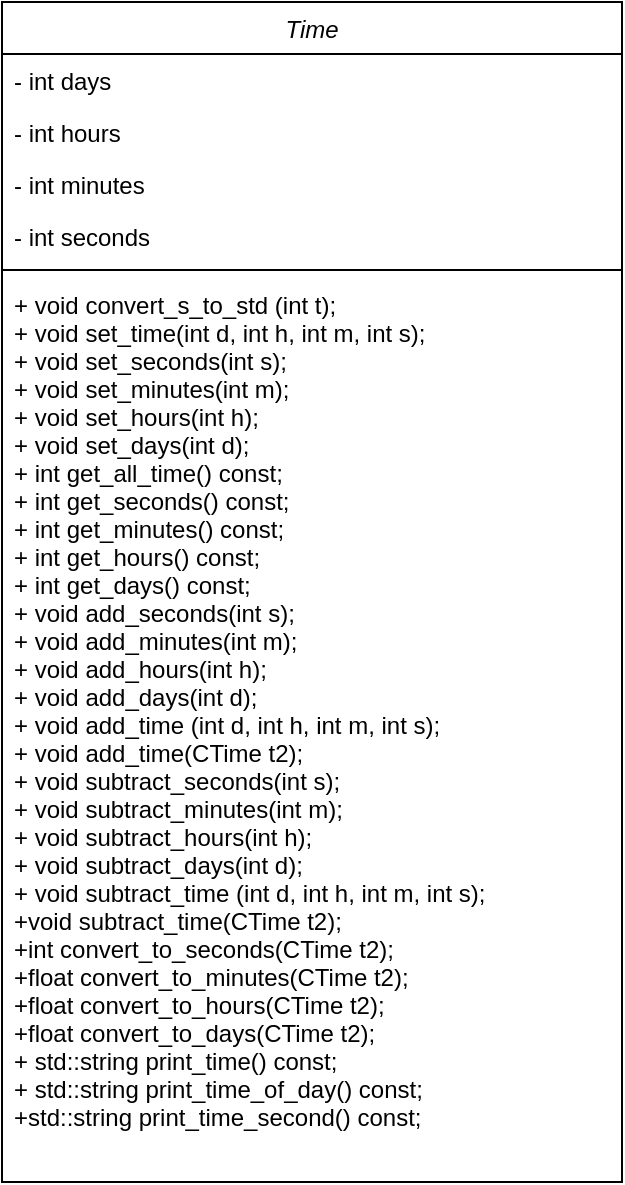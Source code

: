 <mxfile version="20.5.1" type="device"><diagram id="JFNVxUBe5JWYnfwi5lSx" name="Page-1"><mxGraphModel dx="1003" dy="476" grid="1" gridSize="10" guides="1" tooltips="1" connect="1" arrows="1" fold="1" page="1" pageScale="1" pageWidth="827" pageHeight="1169" math="0" shadow="0"><root><mxCell id="0"/><mxCell id="1" parent="0"/><mxCell id="G6424st1D6i7k5qaS9s2-31" value="Time" style="swimlane;fontStyle=2;align=center;verticalAlign=top;childLayout=stackLayout;horizontal=1;startSize=26;horizontalStack=0;resizeParent=1;resizeLast=0;collapsible=1;marginBottom=0;rounded=0;shadow=0;strokeWidth=1;" parent="1" vertex="1"><mxGeometry x="334" y="140" width="310" height="590" as="geometry"><mxRectangle x="220" y="120" width="160" height="26" as="alternateBounds"/></mxGeometry></mxCell><mxCell id="G6424st1D6i7k5qaS9s2-32" value="- int days" style="text;align=left;verticalAlign=top;spacingLeft=4;spacingRight=4;overflow=hidden;rotatable=0;points=[[0,0.5],[1,0.5]];portConstraint=eastwest;" parent="G6424st1D6i7k5qaS9s2-31" vertex="1"><mxGeometry y="26" width="310" height="26" as="geometry"/></mxCell><mxCell id="G6424st1D6i7k5qaS9s2-33" value="- int hours" style="text;align=left;verticalAlign=top;spacingLeft=4;spacingRight=4;overflow=hidden;rotatable=0;points=[[0,0.5],[1,0.5]];portConstraint=eastwest;rounded=0;shadow=0;html=0;" parent="G6424st1D6i7k5qaS9s2-31" vertex="1"><mxGeometry y="52" width="310" height="26" as="geometry"/></mxCell><mxCell id="G6424st1D6i7k5qaS9s2-34" value="- int minutes&#10;" style="text;align=left;verticalAlign=top;spacingLeft=4;spacingRight=4;overflow=hidden;rotatable=0;points=[[0,0.5],[1,0.5]];portConstraint=eastwest;rounded=0;shadow=0;html=0;" parent="G6424st1D6i7k5qaS9s2-31" vertex="1"><mxGeometry y="78" width="310" height="26" as="geometry"/></mxCell><mxCell id="GZEjS39R7oJy8qKRHOBr-4" value="- int seconds" style="text;align=left;verticalAlign=top;spacingLeft=4;spacingRight=4;overflow=hidden;rotatable=0;points=[[0,0.5],[1,0.5]];portConstraint=eastwest;rounded=0;shadow=0;html=0;" parent="G6424st1D6i7k5qaS9s2-31" vertex="1"><mxGeometry y="104" width="310" height="26" as="geometry"/></mxCell><mxCell id="G6424st1D6i7k5qaS9s2-35" value="" style="line;html=1;strokeWidth=1;align=left;verticalAlign=middle;spacingTop=-1;spacingLeft=3;spacingRight=3;rotatable=0;labelPosition=right;points=[];portConstraint=eastwest;" parent="G6424st1D6i7k5qaS9s2-31" vertex="1"><mxGeometry y="130" width="310" height="8" as="geometry"/></mxCell><mxCell id="G6424st1D6i7k5qaS9s2-36" value="+ void convert_s_to_std (int t);&#10;+ void set_time(int d, int h, int m, int s);&#10;+ void set_seconds(int s);&#10;+ void set_minutes(int m);&#10;+ void set_hours(int h);&#10;+ void set_days(int d);&#10;+ int get_all_time() const;&#10;+ int get_seconds() const;&#10;+ int get_minutes() const;&#10;+ int get_hours() const;&#10;+ int get_days() const;&#10;+ void add_seconds(int s);&#10;+ void add_minutes(int m);&#10;+ void add_hours(int h);&#10;+ void add_days(int d);&#10;+ void add_time (int d, int h, int m, int s);&#10;+&#9;void add_time(CTime t2);&#10;+ void subtract_seconds(int s);&#10;+ void subtract_minutes(int m);&#10;+ void subtract_hours(int h);&#10;+ void subtract_days(int d);&#10;+ void subtract_time (int d, int h, int m, int s);&#10;+void subtract_time(CTime t2);&#10;+int convert_to_seconds(CTime t2);&#10;+float convert_to_minutes(CTime t2);&#10;+float convert_to_hours(CTime t2);&#10;+float convert_to_days(CTime t2);&#10;+ std::string print_time() const;&#10;+ std::string print_time_of_day() const;&#10;+std::string print_time_second() const;" style="text;align=left;verticalAlign=top;spacingLeft=4;spacingRight=4;overflow=hidden;rotatable=0;points=[[0,0.5],[1,0.5]];portConstraint=eastwest;" parent="G6424st1D6i7k5qaS9s2-31" vertex="1"><mxGeometry y="138" width="310" height="432" as="geometry"/></mxCell></root></mxGraphModel></diagram></mxfile>